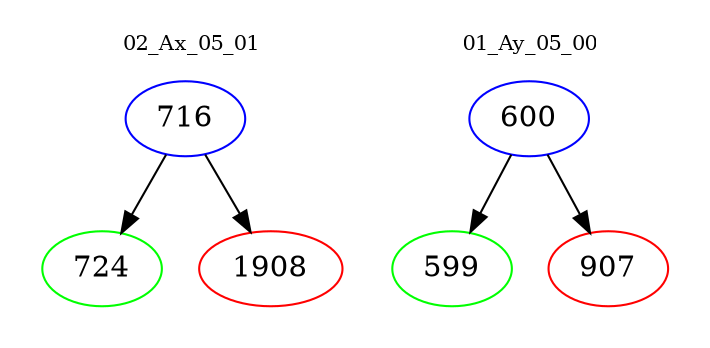 digraph{
subgraph cluster_0 {
color = white
label = "02_Ax_05_01";
fontsize=10;
T0_716 [label="716", color="blue"]
T0_716 -> T0_724 [color="black"]
T0_724 [label="724", color="green"]
T0_716 -> T0_1908 [color="black"]
T0_1908 [label="1908", color="red"]
}
subgraph cluster_1 {
color = white
label = "01_Ay_05_00";
fontsize=10;
T1_600 [label="600", color="blue"]
T1_600 -> T1_599 [color="black"]
T1_599 [label="599", color="green"]
T1_600 -> T1_907 [color="black"]
T1_907 [label="907", color="red"]
}
}
